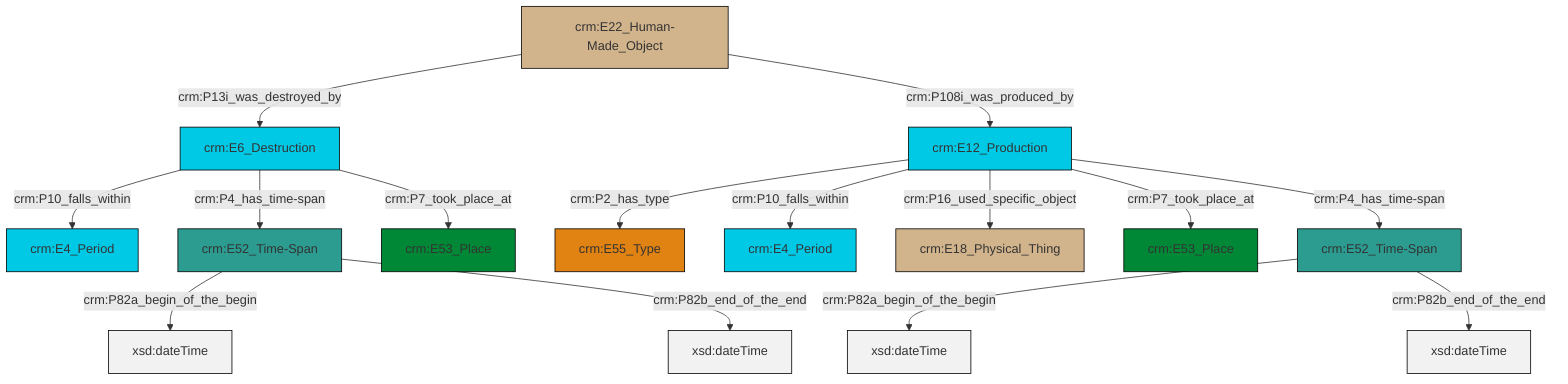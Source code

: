 graph TD
classDef Literal fill:#f2f2f2,stroke:#000000;
classDef CRM_Entity fill:#FFFFFF,stroke:#000000;
classDef Temporal_Entity fill:#00C9E6, stroke:#000000;
classDef Type fill:#E18312, stroke:#000000;
classDef Time-Span fill:#2C9C91, stroke:#000000;
classDef Appellation fill:#FFEB7F, stroke:#000000;
classDef Place fill:#008836, stroke:#000000;
classDef Persistent_Item fill:#B266B2, stroke:#000000;
classDef Conceptual_Object fill:#FFD700, stroke:#000000;
classDef Physical_Thing fill:#D2B48C, stroke:#000000;
classDef Actor fill:#f58aad, stroke:#000000;
classDef PC_Classes fill:#4ce600, stroke:#000000;
classDef Multi fill:#cccccc,stroke:#000000;

0["crm:E12_Production"]:::Temporal_Entity -->|crm:P2_has_type| 1["crm:E55_Type"]:::Type
6["crm:E6_Destruction"]:::Temporal_Entity -->|crm:P10_falls_within| 7["crm:E4_Period"]:::Temporal_Entity
8["crm:E52_Time-Span"]:::Time-Span -->|crm:P82a_begin_of_the_begin| 9[xsd:dateTime]:::Literal
10["crm:E52_Time-Span"]:::Time-Span -->|crm:P82a_begin_of_the_begin| 11[xsd:dateTime]:::Literal
6["crm:E6_Destruction"]:::Temporal_Entity -->|crm:P4_has_time-span| 8["crm:E52_Time-Span"]:::Time-Span
6["crm:E6_Destruction"]:::Temporal_Entity -->|crm:P7_took_place_at| 12["crm:E53_Place"]:::Place
2["crm:E22_Human-Made_Object"]:::Physical_Thing -->|crm:P13i_was_destroyed_by| 6["crm:E6_Destruction"]:::Temporal_Entity
0["crm:E12_Production"]:::Temporal_Entity -->|crm:P10_falls_within| 16["crm:E4_Period"]:::Temporal_Entity
8["crm:E52_Time-Span"]:::Time-Span -->|crm:P82b_end_of_the_end| 18[xsd:dateTime]:::Literal
10["crm:E52_Time-Span"]:::Time-Span -->|crm:P82b_end_of_the_end| 19[xsd:dateTime]:::Literal
2["crm:E22_Human-Made_Object"]:::Physical_Thing -->|crm:P108i_was_produced_by| 0["crm:E12_Production"]:::Temporal_Entity
0["crm:E12_Production"]:::Temporal_Entity -->|crm:P16_used_specific_object| 4["crm:E18_Physical_Thing"]:::Physical_Thing
0["crm:E12_Production"]:::Temporal_Entity -->|crm:P7_took_place_at| 20["crm:E53_Place"]:::Place
0["crm:E12_Production"]:::Temporal_Entity -->|crm:P4_has_time-span| 10["crm:E52_Time-Span"]:::Time-Span